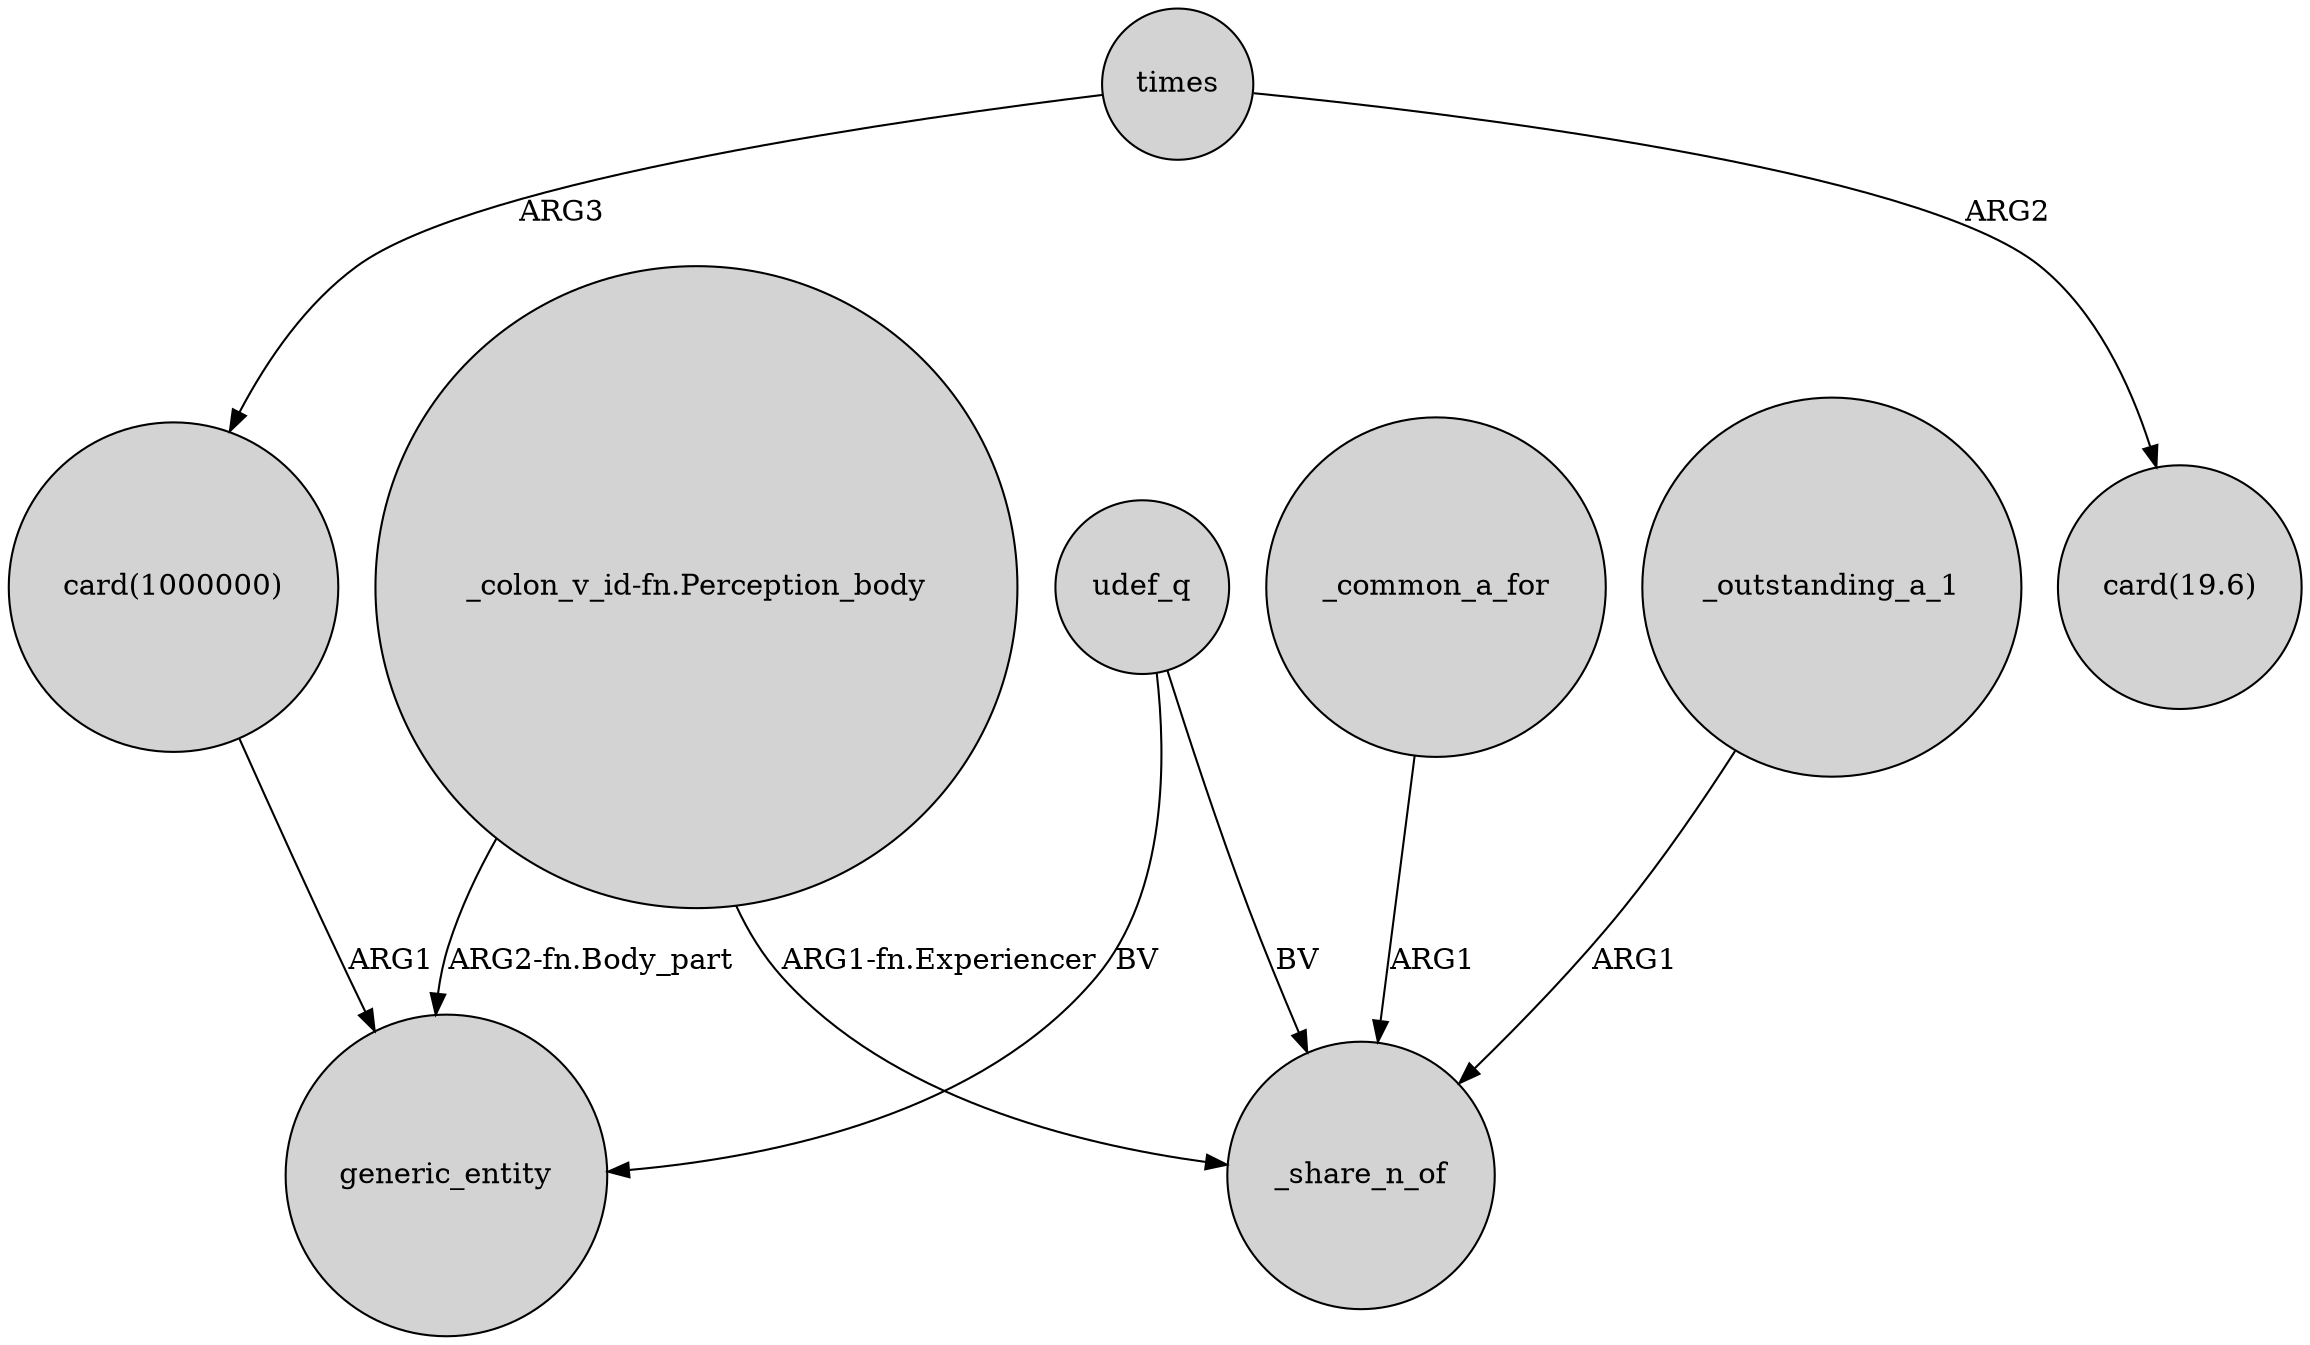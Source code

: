 digraph {
	node [shape=circle style=filled]
	times -> "card(1000000)" [label=ARG3]
	_common_a_for -> _share_n_of [label=ARG1]
	"_colon_v_id-fn.Perception_body" -> generic_entity [label="ARG2-fn.Body_part"]
	udef_q -> _share_n_of [label=BV]
	"_colon_v_id-fn.Perception_body" -> _share_n_of [label="ARG1-fn.Experiencer"]
	times -> "card(19.6)" [label=ARG2]
	udef_q -> generic_entity [label=BV]
	_outstanding_a_1 -> _share_n_of [label=ARG1]
	"card(1000000)" -> generic_entity [label=ARG1]
}
